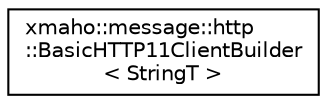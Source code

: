 digraph "Graphical Class Hierarchy"
{
 // LATEX_PDF_SIZE
  edge [fontname="Helvetica",fontsize="10",labelfontname="Helvetica",labelfontsize="10"];
  node [fontname="Helvetica",fontsize="10",shape=record];
  rankdir="LR";
  Node0 [label="xmaho::message::http\l::BasicHTTP11ClientBuilder\l\< StringT \>",height=0.2,width=0.4,color="black", fillcolor="white", style="filled",URL="$classxmaho_1_1message_1_1http_1_1_basic_h_t_t_p11_client_builder.html",tooltip="HTTP/1.1 message generator."];
}
